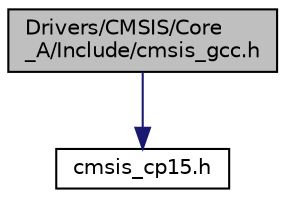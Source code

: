 digraph "Drivers/CMSIS/Core_A/Include/cmsis_gcc.h"
{
 // LATEX_PDF_SIZE
  edge [fontname="Helvetica",fontsize="10",labelfontname="Helvetica",labelfontsize="10"];
  node [fontname="Helvetica",fontsize="10",shape=record];
  Node1 [label="Drivers/CMSIS/Core\l_A/Include/cmsis_gcc.h",height=0.2,width=0.4,color="black", fillcolor="grey75", style="filled", fontcolor="black",tooltip="CMSIS compiler specific macros, functions, instructions."];
  Node1 -> Node2 [color="midnightblue",fontsize="10",style="solid"];
  Node2 [label="cmsis_cp15.h",height=0.2,width=0.4,color="black", fillcolor="white", style="filled",URL="$cmsis__cp15_8h.html",tooltip="CMSIS compiler specific macros, functions, instructions."];
}
